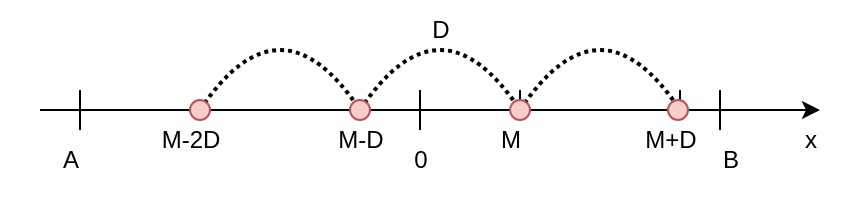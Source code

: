 <mxfile>
    <diagram id="tNfR8x8U_bxf4JrTrY4P" name="Page-1">
        <mxGraphModel dx="1460" dy="1353" grid="1" gridSize="10" guides="1" tooltips="1" connect="1" arrows="1" fold="1" page="1" pageScale="1" pageWidth="850" pageHeight="1100" math="0" shadow="0">
            <root>
                <mxCell id="0"/>
                <mxCell id="1" parent="0"/>
                <mxCell id="52" value="" style="rounded=0;whiteSpace=wrap;html=1;fillStyle=solid;fillColor=default;strokeColor=none;" vertex="1" parent="1">
                    <mxGeometry x="190" y="305" width="430" height="105" as="geometry"/>
                </mxCell>
                <mxCell id="2" value="" style="endArrow=classic;html=1;" edge="1" parent="1">
                    <mxGeometry width="50" height="50" relative="1" as="geometry">
                        <mxPoint x="210" y="360" as="sourcePoint"/>
                        <mxPoint x="600" y="360" as="targetPoint"/>
                    </mxGeometry>
                </mxCell>
                <mxCell id="3" value="" style="endArrow=none;html=1;" edge="1" parent="1">
                    <mxGeometry width="50" height="50" relative="1" as="geometry">
                        <mxPoint x="400" y="370" as="sourcePoint"/>
                        <mxPoint x="400" y="350" as="targetPoint"/>
                    </mxGeometry>
                </mxCell>
                <mxCell id="4" value="0" style="text;html=1;align=center;verticalAlign=middle;resizable=0;points=[];autosize=1;strokeColor=none;fillColor=none;" vertex="1" parent="1">
                    <mxGeometry x="385" y="370" width="30" height="30" as="geometry"/>
                </mxCell>
                <mxCell id="5" value="x" style="text;html=1;align=center;verticalAlign=middle;resizable=0;points=[];autosize=1;strokeColor=none;fillColor=none;" vertex="1" parent="1">
                    <mxGeometry x="580" y="360" width="30" height="30" as="geometry"/>
                </mxCell>
                <mxCell id="6" value="" style="endArrow=none;html=1;" edge="1" parent="1">
                    <mxGeometry width="50" height="50" relative="1" as="geometry">
                        <mxPoint x="230" y="370" as="sourcePoint"/>
                        <mxPoint x="230" y="350" as="targetPoint"/>
                    </mxGeometry>
                </mxCell>
                <mxCell id="7" value="" style="endArrow=none;html=1;" edge="1" parent="1">
                    <mxGeometry width="50" height="50" relative="1" as="geometry">
                        <mxPoint x="550" y="370" as="sourcePoint"/>
                        <mxPoint x="550" y="350" as="targetPoint"/>
                    </mxGeometry>
                </mxCell>
                <mxCell id="8" value="A" style="text;html=1;align=center;verticalAlign=middle;resizable=0;points=[];autosize=1;strokeColor=none;fillColor=none;" vertex="1" parent="1">
                    <mxGeometry x="210" y="370" width="30" height="30" as="geometry"/>
                </mxCell>
                <mxCell id="10" value="B" style="text;html=1;align=center;verticalAlign=middle;resizable=0;points=[];autosize=1;strokeColor=none;fillColor=none;" vertex="1" parent="1">
                    <mxGeometry x="540" y="370" width="30" height="30" as="geometry"/>
                </mxCell>
                <mxCell id="11" value="" style="endArrow=none;html=1;" edge="1" parent="1">
                    <mxGeometry width="50" height="50" relative="1" as="geometry">
                        <mxPoint x="450" y="360" as="sourcePoint"/>
                        <mxPoint x="450" y="350" as="targetPoint"/>
                    </mxGeometry>
                </mxCell>
                <mxCell id="12" value="M" style="text;html=1;align=center;verticalAlign=middle;resizable=0;points=[];autosize=1;strokeColor=none;fillColor=none;" vertex="1" parent="1">
                    <mxGeometry x="430" y="360" width="30" height="30" as="geometry"/>
                </mxCell>
                <mxCell id="13" value="" style="endArrow=none;html=1;" edge="1" parent="1">
                    <mxGeometry width="50" height="50" relative="1" as="geometry">
                        <mxPoint x="530" y="360" as="sourcePoint"/>
                        <mxPoint x="530" y="350" as="targetPoint"/>
                    </mxGeometry>
                </mxCell>
                <mxCell id="36" value="M+D" style="text;html=1;align=center;verticalAlign=middle;resizable=0;points=[];autosize=1;strokeColor=none;fillColor=none;" vertex="1" parent="1">
                    <mxGeometry x="500" y="360" width="50" height="30" as="geometry"/>
                </mxCell>
                <mxCell id="22" value="" style="endArrow=none;dashed=1;html=1;dashPattern=1 1;strokeWidth=2;curved=1;" edge="1" parent="1">
                    <mxGeometry width="50" height="50" relative="1" as="geometry">
                        <mxPoint x="370" y="360" as="sourcePoint"/>
                        <mxPoint x="450" y="360" as="targetPoint"/>
                        <Array as="points">
                            <mxPoint x="410" y="300"/>
                        </Array>
                    </mxGeometry>
                </mxCell>
                <mxCell id="40" value="" style="endArrow=none;dashed=1;html=1;dashPattern=1 1;strokeWidth=2;curved=1;" edge="1" parent="1">
                    <mxGeometry width="50" height="50" relative="1" as="geometry">
                        <mxPoint x="450" y="360" as="sourcePoint"/>
                        <mxPoint x="530" y="360" as="targetPoint"/>
                        <Array as="points">
                            <mxPoint x="490" y="300"/>
                        </Array>
                    </mxGeometry>
                </mxCell>
                <mxCell id="41" value="" style="endArrow=none;dashed=1;html=1;dashPattern=1 1;strokeWidth=2;curved=1;" edge="1" parent="1">
                    <mxGeometry width="50" height="50" relative="1" as="geometry">
                        <mxPoint x="290" y="360.0" as="sourcePoint"/>
                        <mxPoint x="370" y="360.0" as="targetPoint"/>
                        <Array as="points">
                            <mxPoint x="330" y="300"/>
                        </Array>
                    </mxGeometry>
                </mxCell>
                <mxCell id="42" value="M-D" style="text;html=1;align=center;verticalAlign=middle;resizable=0;points=[];autosize=1;strokeColor=none;fillColor=none;" vertex="1" parent="1">
                    <mxGeometry x="345" y="360" width="50" height="30" as="geometry"/>
                </mxCell>
                <mxCell id="43" value="M-2D" style="text;html=1;align=center;verticalAlign=middle;resizable=0;points=[];autosize=1;strokeColor=none;fillColor=none;" vertex="1" parent="1">
                    <mxGeometry x="260" y="360" width="50" height="30" as="geometry"/>
                </mxCell>
                <mxCell id="44" value="D" style="text;html=1;align=center;verticalAlign=middle;resizable=0;points=[];autosize=1;strokeColor=none;fillColor=none;" vertex="1" parent="1">
                    <mxGeometry x="395" y="305" width="30" height="30" as="geometry"/>
                </mxCell>
                <mxCell id="46" value="" style="ellipse;whiteSpace=wrap;html=1;aspect=fixed;fillStyle=solid;fillColor=#f8cecc;strokeColor=#b85450;" vertex="1" parent="1">
                    <mxGeometry x="285" y="355" width="10" height="10" as="geometry"/>
                </mxCell>
                <mxCell id="48" value="" style="ellipse;whiteSpace=wrap;html=1;aspect=fixed;fillStyle=solid;fillColor=#f8cecc;strokeColor=#b85450;" vertex="1" parent="1">
                    <mxGeometry x="365" y="355" width="10" height="10" as="geometry"/>
                </mxCell>
                <mxCell id="49" value="" style="ellipse;whiteSpace=wrap;html=1;aspect=fixed;fillStyle=solid;fillColor=#f8cecc;strokeColor=#b85450;" vertex="1" parent="1">
                    <mxGeometry x="445" y="355" width="10" height="10" as="geometry"/>
                </mxCell>
                <mxCell id="50" value="" style="ellipse;whiteSpace=wrap;html=1;aspect=fixed;fillStyle=solid;fillColor=#f8cecc;strokeColor=#b85450;" vertex="1" parent="1">
                    <mxGeometry x="524" y="355" width="10" height="10" as="geometry"/>
                </mxCell>
            </root>
        </mxGraphModel>
    </diagram>
</mxfile>

